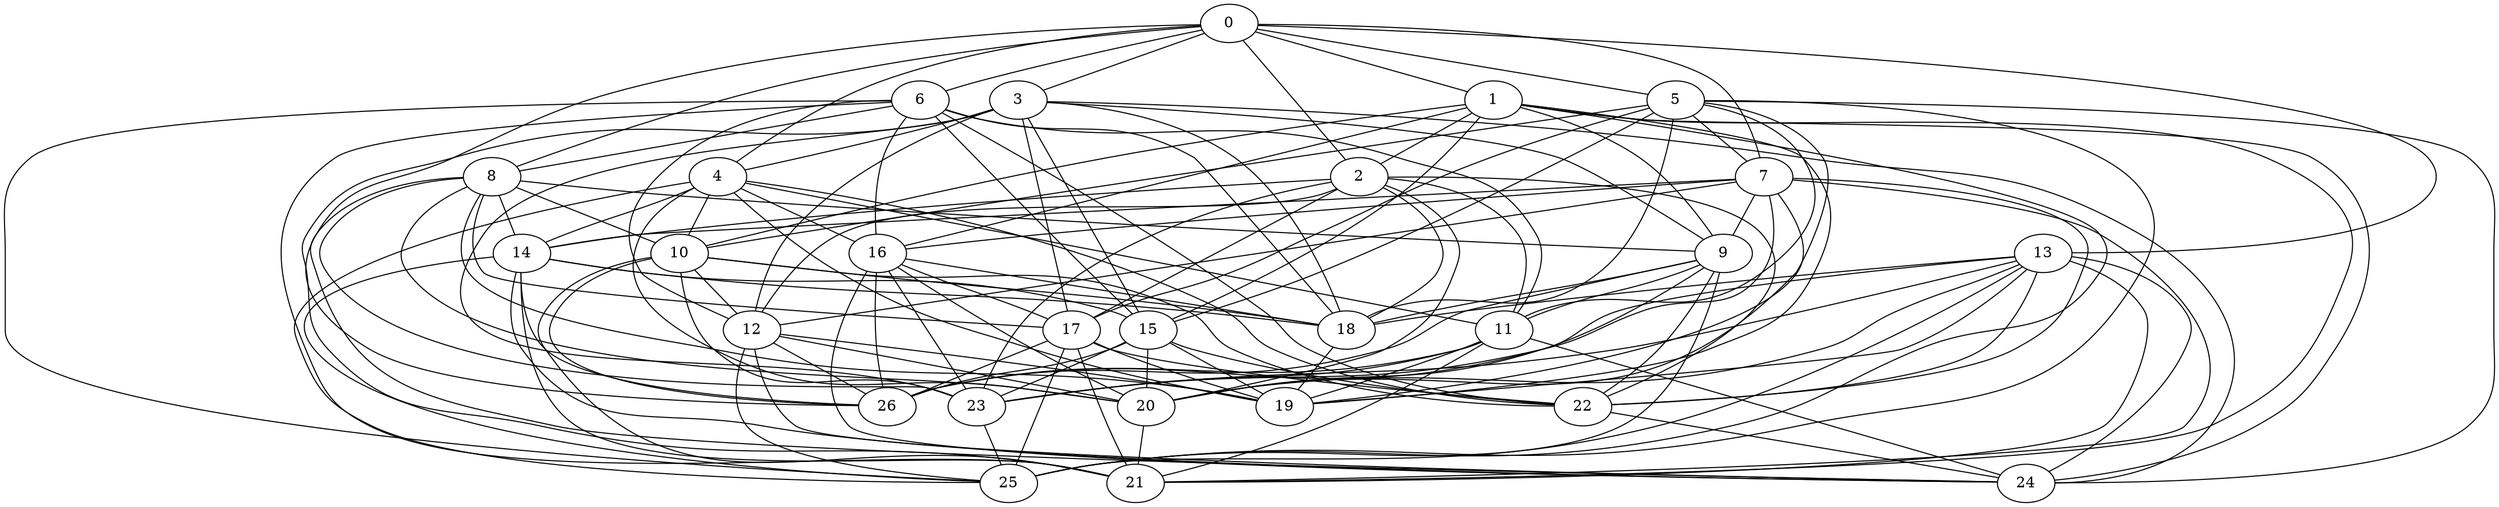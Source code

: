 graph g {0;1;2;3;4;5;6;7;8;9;10;11;12;13;14;15;16;17;18;19;20;21;22;23;24;25;26;0 -- 1;0 -- 2;0 -- 3;0 -- 4;0 -- 5;0 -- 6;0 -- 7;0 -- 8;0 -- 13;0 -- 26;1 -- 2;1 -- 9;1 -- 10;1 -- 15;1 -- 16;1 -- 19;1 -- 21;1 -- 24;1 -- 25;2 -- 11;2 -- 12;2 -- 14;2 -- 17;2 -- 18;2 -- 20;2 -- 22;2 -- 23;3 -- 4;3 -- 9;3 -- 12;3 -- 15;3 -- 17;3 -- 18;3 -- 21;3 -- 23;3 -- 24;4 -- 10;4 -- 11;4 -- 14;4 -- 16;4 -- 19;4 -- 20;4 -- 22;4 -- 25;5 -- 7;5 -- 10;5 -- 11;5 -- 15;5 -- 17;5 -- 18;5 -- 20;5 -- 24;5 -- 25;6 -- 8;6 -- 11;6 -- 12;6 -- 15;6 -- 16;6 -- 18;6 -- 21;6 -- 22;6 -- 25;7 -- 9;7 -- 12;7 -- 14;7 -- 16;7 -- 19;7 -- 21;7 -- 22;7 -- 23;8 -- 9;8 -- 10;8 -- 14;8 -- 17;8 -- 19;8 -- 20;8 -- 23;8 -- 24;9 -- 11;9 -- 18;9 -- 20;9 -- 22;9 -- 25;9 -- 26;10 -- 12;10 -- 18;10 -- 21;10 -- 22;10 -- 23;10 -- 26;11 -- 19;11 -- 21;11 -- 23;11 -- 24;11 -- 26;12 -- 19;12 -- 20;12 -- 24;12 -- 25;12 -- 26;13 -- 18;13 -- 19;13 -- 20;13 -- 21;13 -- 22;13 -- 23;13 -- 24;13 -- 25;13 -- 26;14 -- 15;14 -- 18;14 -- 21;14 -- 24;14 -- 25;14 -- 26;15 -- 19;15 -- 20;15 -- 22;15 -- 23;15 -- 26;16 -- 17;16 -- 18;16 -- 20;16 -- 23;16 -- 24;16 -- 26;17 -- 19;17 -- 21;17 -- 22;17 -- 25;17 -- 26;18 -- 19;20 -- 21;22 -- 24;23 -- 25;}